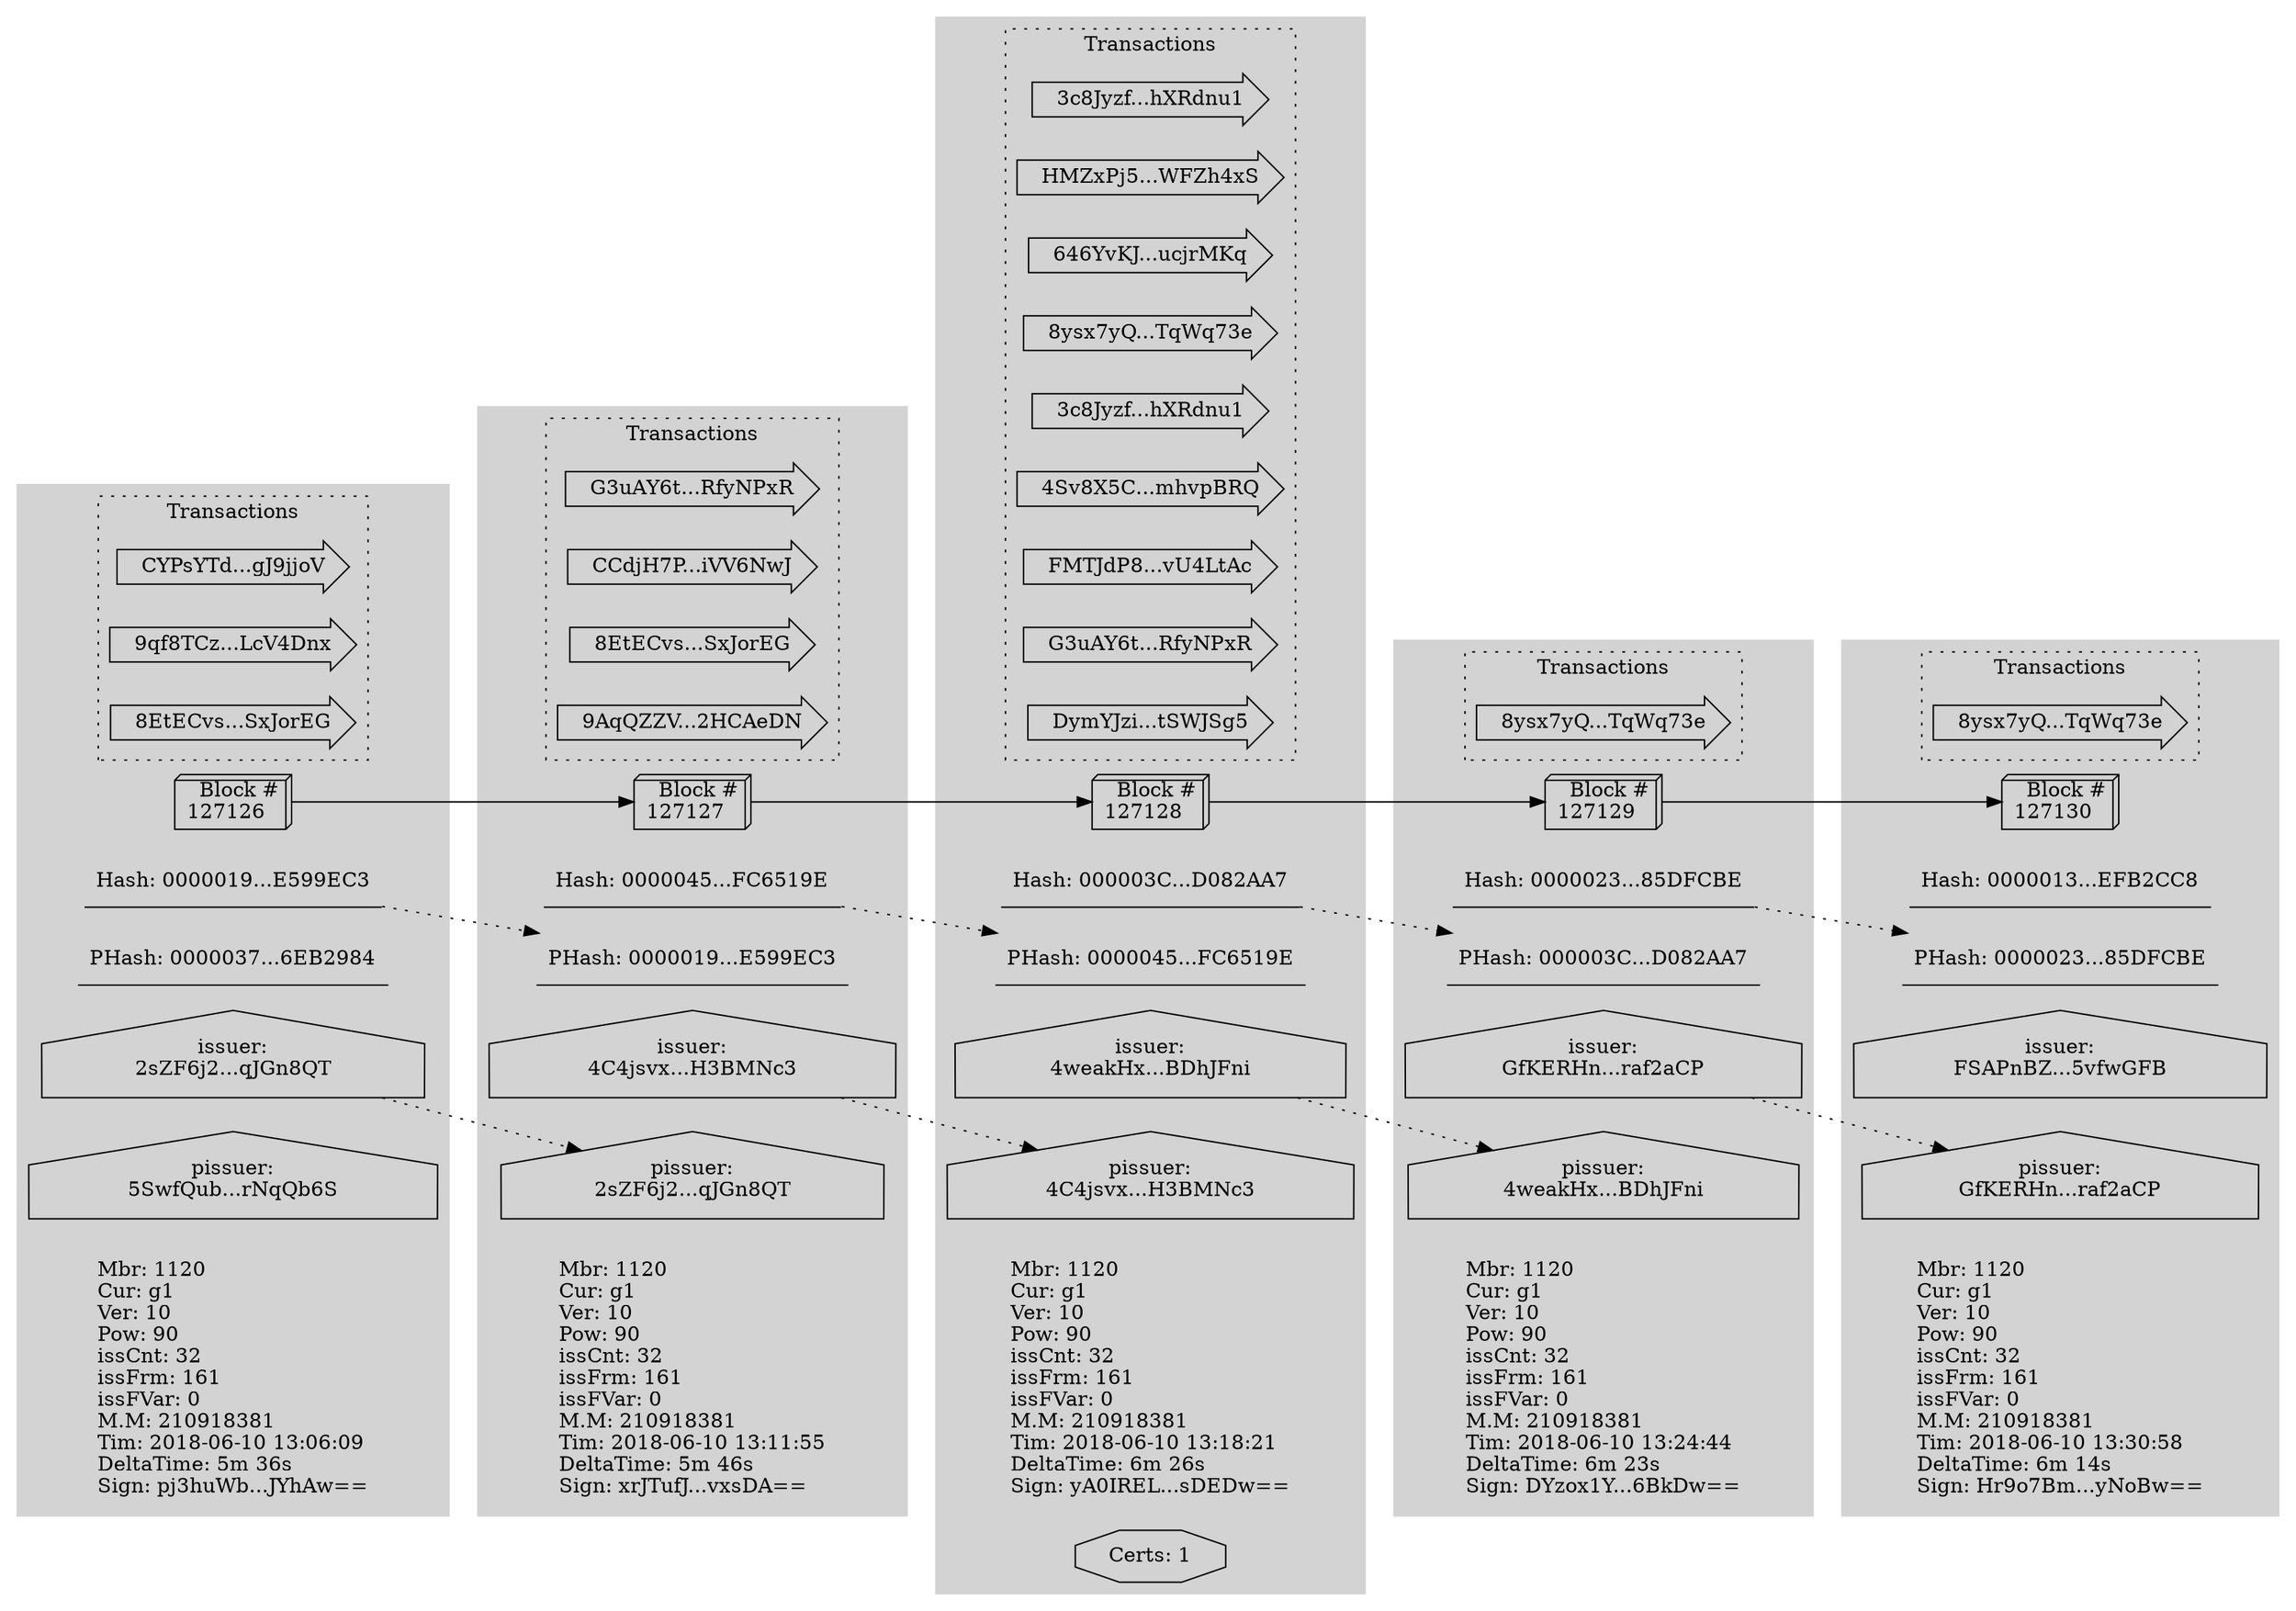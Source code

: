 digraph{
	graph [rankdir=LR ]

	
	subgraph cluster_127126{
		graph [rankdir=TB]
		node [shape=underline]
		style=filled;
		color=lightgrey;
		_127126 [label="  Block #\n127126  ", URL="/graphviz/svg/block/127126", shape=box3d];
		_127126hash [label="Hash: 0000019...E599EC3"];
		_127126phash [label="PHash: 0000037...6EB2984"];
		_127126issuer [label="issuer:\n2sZF6j2...qJGn8QT", URL="/graphviz/svg/certs/2sZF6j2PkxBDNAqUde7Dgo5x3crkerZpQ4rBqqJGn8QT", shape=house];
		_127126pissuer [label="pissuer:\n5SwfQub...rNqQb6S", shape=house];
		_127126info [labeljust=l, shape=plaintext, label="Mbr: 1120\lCur: g1\lVer: 10\lPow: 90\lissCnt: 32\lissFrm: 161\lissFVar: 0\lM.M: 210918381\lTim: 2018-06-10 13:06:09\lDeltaTime: 5m 36s\lSign: pj3huWb...JYhAw==\l"];

		subgraph cluster_127126Tx {
			graph [rankdir=LR, style=dotted, color=black]
			labelloc="t";
			label="Transactions";			txFE292BFB45A84341731066A935752182A4F2D465E93C306500D03645D616C239 [label="  CYPsYTd...gJ9jjoV  ",URL="/graphviz/svg/tx/FE292BFB45A84341731066A935752182A4F2D465E93C306500D03645D616C239", shape=rarrow];
			tx9D78EEBAD7945B7D93FFD0699D9243F66D2B84112B3874B044C0DA3F729268BC [label="  9qf8TCz...LcV4Dnx  ",URL="/graphviz/svg/tx/9D78EEBAD7945B7D93FFD0699D9243F66D2B84112B3874B044C0DA3F729268BC", shape=rarrow];
			tx3B2D17952F134A7C070C4CBD25D13E57F047665E38F54F3A4BAEFAACD1973BDD [label="  8EtECvs...SxJorEG  ",URL="/graphviz/svg/tx/3B2D17952F134A7C070C4CBD25D13E57F047665E38F54F3A4BAEFAACD1973BDD", shape=rarrow];
		}
	}
	
	subgraph cluster_127127{
		graph [rankdir=TB]
		node [shape=underline]
		style=filled;
		color=lightgrey;
		_127127 [label="  Block #\n127127  ", URL="/graphviz/svg/block/127127", shape=box3d];
		_127127hash [label="Hash: 0000045...FC6519E"];
		_127127phash [label="PHash: 0000019...E599EC3"];
		_127127issuer [label="issuer:\n4C4jsvx...H3BMNc3", URL="/graphviz/svg/certs/4C4jsvxmFQBoHN86BHsSreTKoK2bYvQV9gAGtH3BMNc3", shape=house];
		_127127pissuer [label="pissuer:\n2sZF6j2...qJGn8QT", shape=house];
		_127127info [labeljust=l, shape=plaintext, label="Mbr: 1120\lCur: g1\lVer: 10\lPow: 90\lissCnt: 32\lissFrm: 161\lissFVar: 0\lM.M: 210918381\lTim: 2018-06-10 13:11:55\lDeltaTime: 5m 46s\lSign: xrJTufJ...vxsDA==\l"];

		subgraph cluster_127127Tx {
			graph [rankdir=LR, style=dotted, color=black]
			labelloc="t";
			label="Transactions";			tx1626DC83B03E9F8315E6345F98CFCEA7C13B9C2B73E7D0B5A3E25467B0F6B120 [label="  G3uAY6t...RfyNPxR  ",URL="/graphviz/svg/tx/1626DC83B03E9F8315E6345F98CFCEA7C13B9C2B73E7D0B5A3E25467B0F6B120", shape=rarrow];
			txEAFD56644C9374C4DE38AD3880DB30F109051A84FEE7FF38471694207798D927 [label="  CCdjH7P...iVV6NwJ  ",URL="/graphviz/svg/tx/EAFD56644C9374C4DE38AD3880DB30F109051A84FEE7FF38471694207798D927", shape=rarrow];
			txEE1A59B3413F7930B14F6257332AEB3DD0B551305FF148B8AAF57BF1661B4571 [label="  8EtECvs...SxJorEG  ",URL="/graphviz/svg/tx/EE1A59B3413F7930B14F6257332AEB3DD0B551305FF148B8AAF57BF1661B4571", shape=rarrow];
			txEBDCC90BE4870C118934B3A4322362ED82EE291B8848896416707B38ABE34B1B [label="  9AqQZZV...2HCAeDN  ",URL="/graphviz/svg/tx/EBDCC90BE4870C118934B3A4322362ED82EE291B8848896416707B38ABE34B1B", shape=rarrow];
		}
	}
	
	subgraph cluster_127128{
		graph [rankdir=TB]
		node [shape=underline]
		style=filled;
		color=lightgrey;
		_127128 [label="  Block #\n127128  ", URL="/graphviz/svg/block/127128", shape=box3d];
		_127128hash [label="Hash: 000003C...D082AA7"];
		_127128phash [label="PHash: 0000045...FC6519E"];
		_127128issuer [label="issuer:\n4weakHx...BDhJFni", URL="/graphviz/svg/certs/4weakHxDBMJG9NShULG1g786eeGh7wwntMeLZBDhJFni", shape=house];
		_127128pissuer [label="pissuer:\n4C4jsvx...H3BMNc3", shape=house];
		_127128info [labeljust=l, shape=plaintext, label="Mbr: 1120\lCur: g1\lVer: 10\lPow: 90\lissCnt: 32\lissFrm: 161\lissFVar: 0\lM.M: 210918381\lTim: 2018-06-10 13:18:21\lDeltaTime: 6m 26s\lSign: yA0IREL...sDEDw==\l"];

		subgraph cluster_127128Tx {
			graph [rankdir=LR, style=dotted, color=black]
			labelloc="t";
			label="Transactions";			tx3BE66EE5F40F8E93441D63E1274F8780FB330003B779C374B247DD45B737799E [label="  3c8Jyzf...hXRdnu1  ",URL="/graphviz/svg/tx/3BE66EE5F40F8E93441D63E1274F8780FB330003B779C374B247DD45B737799E", shape=rarrow];
			txAA723D11C8BC27CA2C80514B7C3819C5231023723A3F92AABCD4C0A3993C9DC9 [label="  HMZxPj5...WFZh4xS  ",URL="/graphviz/svg/tx/AA723D11C8BC27CA2C80514B7C3819C5231023723A3F92AABCD4C0A3993C9DC9", shape=rarrow];
			tx5D3967662622E2C8DA43DC6C2E9E669843020381B26D10BF25F1ACBA7F34E1E4 [label="  646YvKJ...ucjrMKq  ",URL="/graphviz/svg/tx/5D3967662622E2C8DA43DC6C2E9E669843020381B26D10BF25F1ACBA7F34E1E4", shape=rarrow];
			txDB7C58CC43EFE32B38A992A8927334412B506B96F846CC907C8CE587A25C6286 [label="  8ysx7yQ...TqWq73e  ",URL="/graphviz/svg/tx/DB7C58CC43EFE32B38A992A8927334412B506B96F846CC907C8CE587A25C6286", shape=rarrow];
			tx2564089BC9B7D9E8B9B27CD40685C7144002DBABE94ECE9D87C0A33A122761A4 [label="  3c8Jyzf...hXRdnu1  ",URL="/graphviz/svg/tx/2564089BC9B7D9E8B9B27CD40685C7144002DBABE94ECE9D87C0A33A122761A4", shape=rarrow];
			tx3FD63BE1AFB8F2338B04DB14BD43DBC9CBB3FD2AFDC51B6FE9D323020761AA7E [label="  4Sv8X5C...mhvpBRQ  ",URL="/graphviz/svg/tx/3FD63BE1AFB8F2338B04DB14BD43DBC9CBB3FD2AFDC51B6FE9D323020761AA7E", shape=rarrow];
			tx1A67BDA3C016434CC7921B57A91D9385290B6141622DC36BFC99196A2E682AC2 [label="  FMTJdP8...vU4LtAc  ",URL="/graphviz/svg/tx/1A67BDA3C016434CC7921B57A91D9385290B6141622DC36BFC99196A2E682AC2", shape=rarrow];
			txADA1787E9AA7A2A29413A691378E84CA961F29B15CBDFA6E6E8F3454FD3D0FC9 [label="  G3uAY6t...RfyNPxR  ",URL="/graphviz/svg/tx/ADA1787E9AA7A2A29413A691378E84CA961F29B15CBDFA6E6E8F3454FD3D0FC9", shape=rarrow];
			tx695306FDD83A22ED042DB7E97F2C60B64ECDE973337299A69C32972629B8A63C [label="  DymYJzi...tSWJSg5  ",URL="/graphviz/svg/tx/695306FDD83A22ED042DB7E97F2C60B64ECDE973337299A69C32972629B8A63C", shape=rarrow];
		}
		_127128Ce [label="Certs: 1", shape=octagon, URL="/graphviz/svg/certs/Fzf73WM6v1vGdSW2UrJWQHj4CWnoKKDwLJ4So2LxZGkV"];
	}
	
	subgraph cluster_127129{
		graph [rankdir=TB]
		node [shape=underline]
		style=filled;
		color=lightgrey;
		_127129 [label="  Block #\n127129  ", URL="/graphviz/svg/block/127129", shape=box3d];
		_127129hash [label="Hash: 0000023...85DFCBE"];
		_127129phash [label="PHash: 000003C...D082AA7"];
		_127129issuer [label="issuer:\nGfKERHn...raf2aCP", URL="/graphviz/svg/certs/GfKERHnJTYzKhKUma5h1uWhetbA8yHKymhVH2raf2aCP", shape=house];
		_127129pissuer [label="pissuer:\n4weakHx...BDhJFni", shape=house];
		_127129info [labeljust=l, shape=plaintext, label="Mbr: 1120\lCur: g1\lVer: 10\lPow: 90\lissCnt: 32\lissFrm: 161\lissFVar: 0\lM.M: 210918381\lTim: 2018-06-10 13:24:44\lDeltaTime: 6m 23s\lSign: DYzox1Y...6BkDw==\l"];

		subgraph cluster_127129Tx {
			graph [rankdir=LR, style=dotted, color=black]
			labelloc="t";
			label="Transactions";			tx97A239CA02FA2F97B859C2EA093FE68FEADF90A1FDE8EE69711C2048BD328128 [label="  8ysx7yQ...TqWq73e  ",URL="/graphviz/svg/tx/97A239CA02FA2F97B859C2EA093FE68FEADF90A1FDE8EE69711C2048BD328128", shape=rarrow];
		}
	}
	
	subgraph cluster_127130{
		graph [rankdir=TB]
		node [shape=underline]
		style=filled;
		color=lightgrey;
		_127130 [label="  Block #\n127130  ", URL="/graphviz/svg/block/127130", shape=box3d];
		_127130hash [label="Hash: 0000013...EFB2CC8"];
		_127130phash [label="PHash: 0000023...85DFCBE"];
		_127130issuer [label="issuer:\nFSAPnBZ...5vfwGFB", URL="/graphviz/svg/certs/FSAPnBZidfUaiURd1qxwmx4z5VGEPvYfthWfq5vfwGFB", shape=house];
		_127130pissuer [label="pissuer:\nGfKERHn...raf2aCP", shape=house];
		_127130info [labeljust=l, shape=plaintext, label="Mbr: 1120\lCur: g1\lVer: 10\lPow: 90\lissCnt: 32\lissFrm: 161\lissFVar: 0\lM.M: 210918381\lTim: 2018-06-10 13:30:58\lDeltaTime: 6m 14s\lSign: Hr9o7Bm...yNoBw==\l"];

		subgraph cluster_127130Tx {
			graph [rankdir=LR, style=dotted, color=black]
			labelloc="t";
			label="Transactions";			tx3F0810E3B821B819D375B373124C9FAD7DD4B9C182D9544A175ECFF49D119097 [label="  8ysx7yQ...TqWq73e  ",URL="/graphviz/svg/tx/3F0810E3B821B819D375B373124C9FAD7DD4B9C182D9544A175ECFF49D119097", shape=rarrow];
		}
	}

	_127126hash -> _127127phash [weight=0, style=dotted];
	_127127hash -> _127128phash [weight=0, style=dotted];
	_127128hash -> _127129phash [weight=0, style=dotted];
	_127129hash -> _127130phash [weight=0, style=dotted];
	_127126issuer -> _127127pissuer [weight=0, style=dotted];
	_127127issuer -> _127128pissuer [weight=0, style=dotted];
	_127128issuer -> _127129pissuer [weight=0, style=dotted];
	_127129issuer -> _127130pissuer [weight=0, style=dotted];

	
	subgraph cluster_Blocks {
		color=black; 
		_127126 -> _127127 [weight=10];
		_127127 -> _127128 [weight=10];
		_127128 -> _127129 [weight=10];
		_127129 -> _127130 [weight=10];
	}

	
}
